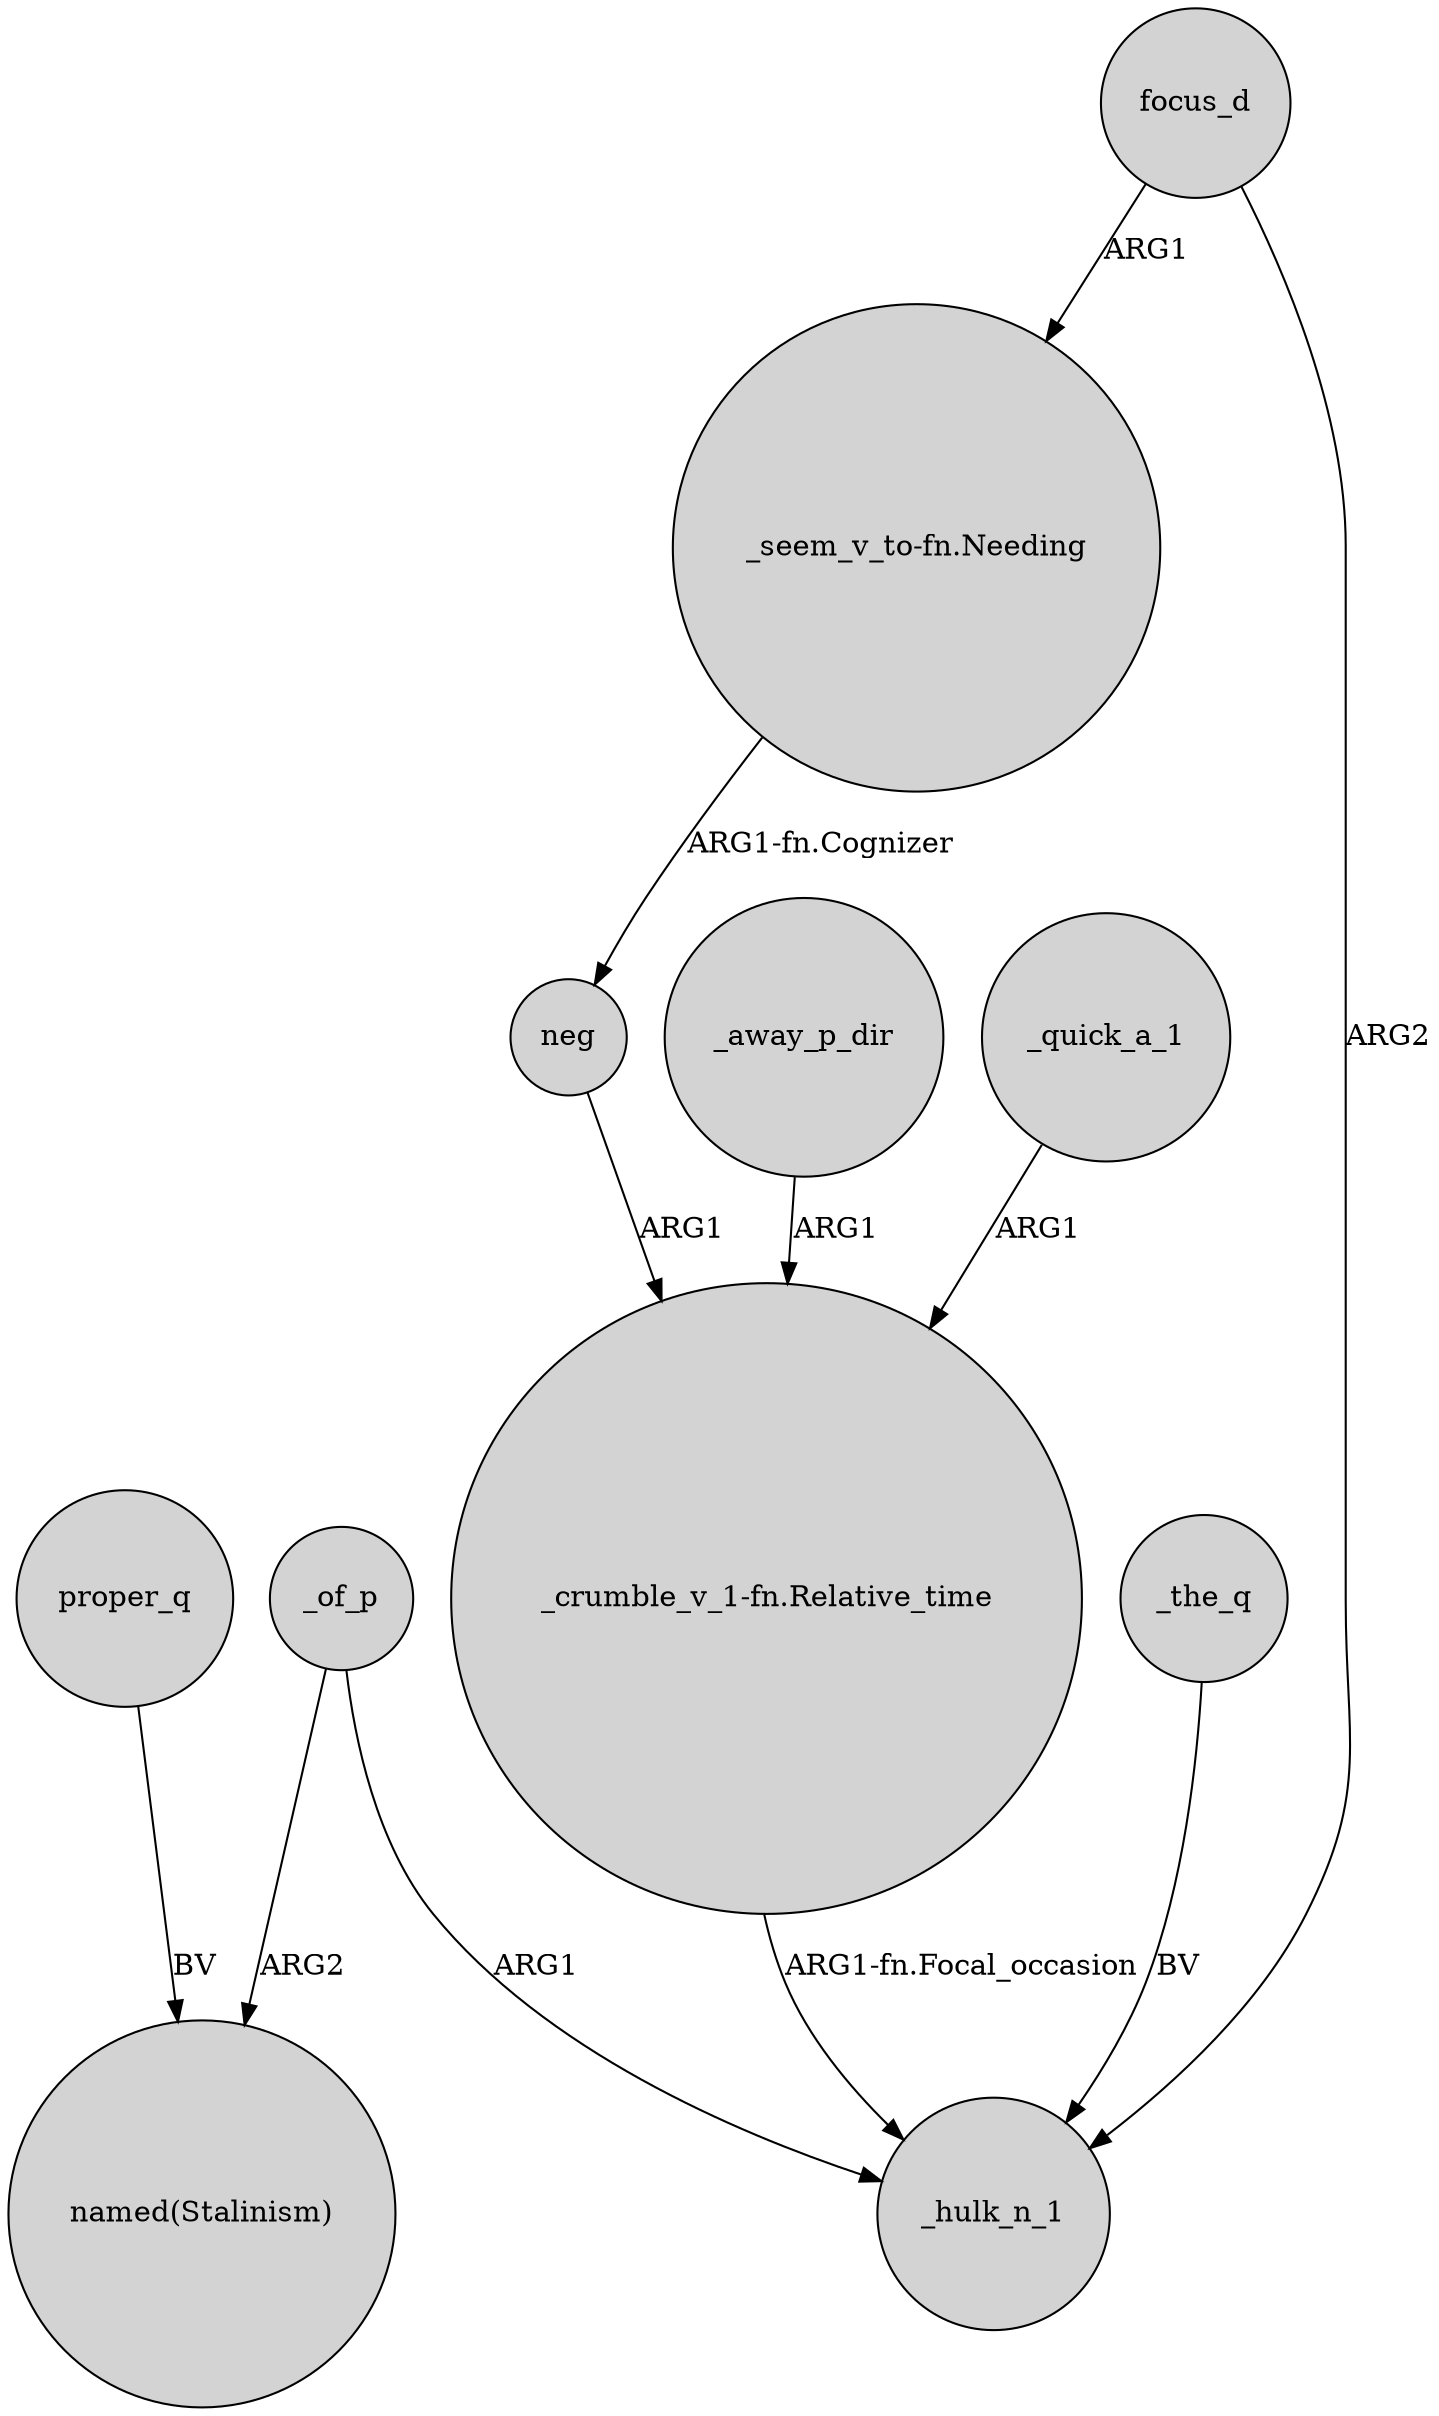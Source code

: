 digraph {
	node [shape=circle style=filled]
	"_crumble_v_1-fn.Relative_time" -> _hulk_n_1 [label="ARG1-fn.Focal_occasion"]
	_of_p -> _hulk_n_1 [label=ARG1]
	focus_d -> _hulk_n_1 [label=ARG2]
	_away_p_dir -> "_crumble_v_1-fn.Relative_time" [label=ARG1]
	neg -> "_crumble_v_1-fn.Relative_time" [label=ARG1]
	focus_d -> "_seem_v_to-fn.Needing" [label=ARG1]
	"_seem_v_to-fn.Needing" -> neg [label="ARG1-fn.Cognizer"]
	_the_q -> _hulk_n_1 [label=BV]
	proper_q -> "named(Stalinism)" [label=BV]
	_of_p -> "named(Stalinism)" [label=ARG2]
	_quick_a_1 -> "_crumble_v_1-fn.Relative_time" [label=ARG1]
}
